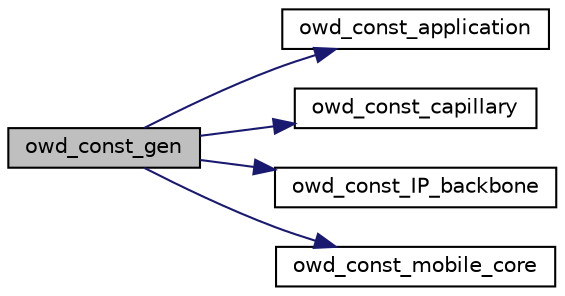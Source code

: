 digraph "owd_const_gen"
{
 // LATEX_PDF_SIZE
  edge [fontname="Helvetica",fontsize="10",labelfontname="Helvetica",labelfontsize="10"];
  node [fontname="Helvetica",fontsize="10",shape=record];
  rankdir="LR";
  Node1 [label="owd_const_gen",height=0.2,width=0.4,color="black", fillcolor="grey75", style="filled", fontcolor="black",tooltip=" "];
  Node1 -> Node2 [color="midnightblue",fontsize="10",style="solid",fontname="Helvetica"];
  Node2 [label="owd_const_application",height=0.2,width=0.4,color="black", fillcolor="white", style="filled",URL="$otg__rx_8c.html#a8adffab92c0e9dd4881c8efdc2dfe4bf",tooltip=" "];
  Node1 -> Node3 [color="midnightblue",fontsize="10",style="solid",fontname="Helvetica"];
  Node3 [label="owd_const_capillary",height=0.2,width=0.4,color="black", fillcolor="white", style="filled",URL="$otg__rx_8c.html#a501358c064ed17169dfc6a388a84f7f8",tooltip="compute the one way delay introduced in LTE/LTE-A network REF PAPER: \"Latency for Real-Time Machine-t..."];
  Node1 -> Node4 [color="midnightblue",fontsize="10",style="solid",fontname="Helvetica"];
  Node4 [label="owd_const_IP_backbone",height=0.2,width=0.4,color="black", fillcolor="white", style="filled",URL="$otg__rx_8c.html#a064d802b0295a9a1dfb7f3a0bf3e8655",tooltip="compute the one way delay introduced in LTE/LTE-A network REF PAPER: \"Latency for Real-Time Machine-t..."];
  Node1 -> Node5 [color="midnightblue",fontsize="10",style="solid",fontname="Helvetica"];
  Node5 [label="owd_const_mobile_core",height=0.2,width=0.4,color="black", fillcolor="white", style="filled",URL="$otg__rx_8c.html#ade6d84caa8531e38f8bb8214e64f3f2e",tooltip="compute the one way delay introduced in LTE/LTE-A network REF PAPER: \"Latency for Real-Time Machine-t..."];
}
